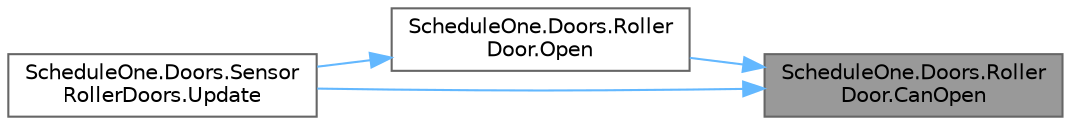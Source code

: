 digraph "ScheduleOne.Doors.RollerDoor.CanOpen"
{
 // LATEX_PDF_SIZE
  bgcolor="transparent";
  edge [fontname=Helvetica,fontsize=10,labelfontname=Helvetica,labelfontsize=10];
  node [fontname=Helvetica,fontsize=10,shape=box,height=0.2,width=0.4];
  rankdir="RL";
  Node1 [id="Node000001",label="ScheduleOne.Doors.Roller\lDoor.CanOpen",height=0.2,width=0.4,color="gray40", fillcolor="grey60", style="filled", fontcolor="black",tooltip=" "];
  Node1 -> Node2 [id="edge1_Node000001_Node000002",dir="back",color="steelblue1",style="solid",tooltip=" "];
  Node2 [id="Node000002",label="ScheduleOne.Doors.Roller\lDoor.Open",height=0.2,width=0.4,color="grey40", fillcolor="white", style="filled",URL="$class_schedule_one_1_1_doors_1_1_roller_door.html#ab7aa91937eef8ab6a279160f0d9e4753",tooltip=" "];
  Node2 -> Node3 [id="edge2_Node000002_Node000003",dir="back",color="steelblue1",style="solid",tooltip=" "];
  Node3 [id="Node000003",label="ScheduleOne.Doors.Sensor\lRollerDoors.Update",height=0.2,width=0.4,color="grey40", fillcolor="white", style="filled",URL="$class_schedule_one_1_1_doors_1_1_sensor_roller_doors.html#a37b0f30ac516c2be00c2c42dda416198",tooltip=" "];
  Node1 -> Node3 [id="edge3_Node000001_Node000003",dir="back",color="steelblue1",style="solid",tooltip=" "];
}
